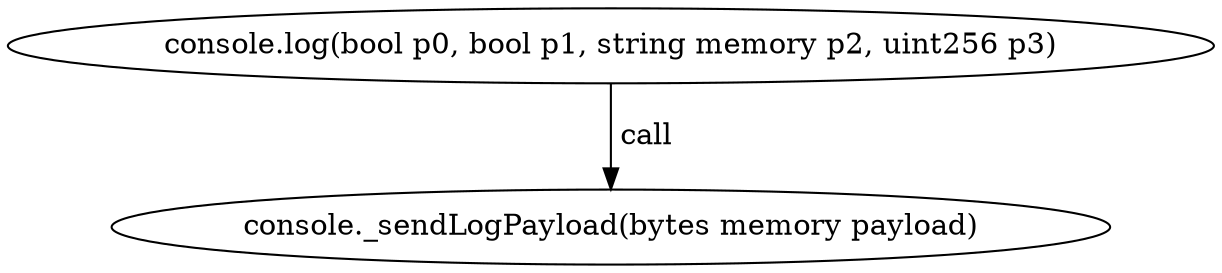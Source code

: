 digraph "" {
	graph [bb="0,0,489.86,124.8"];
	node [label="\N"];
	"console.log(bool p0, bool p1, string memory p2, uint256 p3)"	 [height=0.5,
		pos="244.93,106.8",
		width=6.8036];
	"console._sendLogPayload(bytes memory payload)"	 [height=0.5,
		pos="244.93,18",
		width=5.7372];
	"console.log(bool p0, bool p1, string memory p2, uint256 p3)" -> "console._sendLogPayload(bytes memory payload)" [key=call,
	label=" call",
	lp="256.78,62.4",
	pos="e,244.93,36.072 244.93,88.401 244.93,76.295 244.93,60.208 244.93,46.467"];
}
digraph "" {
	graph [bb="0,0,489.86,124.8"];
	node [label="\N"];
	"console.log(bool p0, bool p1, string memory p2, uint256 p3)"	 [height=0.5,
		pos="244.93,106.8",
		width=6.8036];
	"console._sendLogPayload(bytes memory payload)"	 [height=0.5,
		pos="244.93,18",
		width=5.7372];
	"console.log(bool p0, bool p1, string memory p2, uint256 p3)" -> "console._sendLogPayload(bytes memory payload)" [key=call,
	label=" call",
	lp="256.78,62.4",
	pos="e,244.93,36.072 244.93,88.401 244.93,76.295 244.93,60.208 244.93,46.467"];
}
